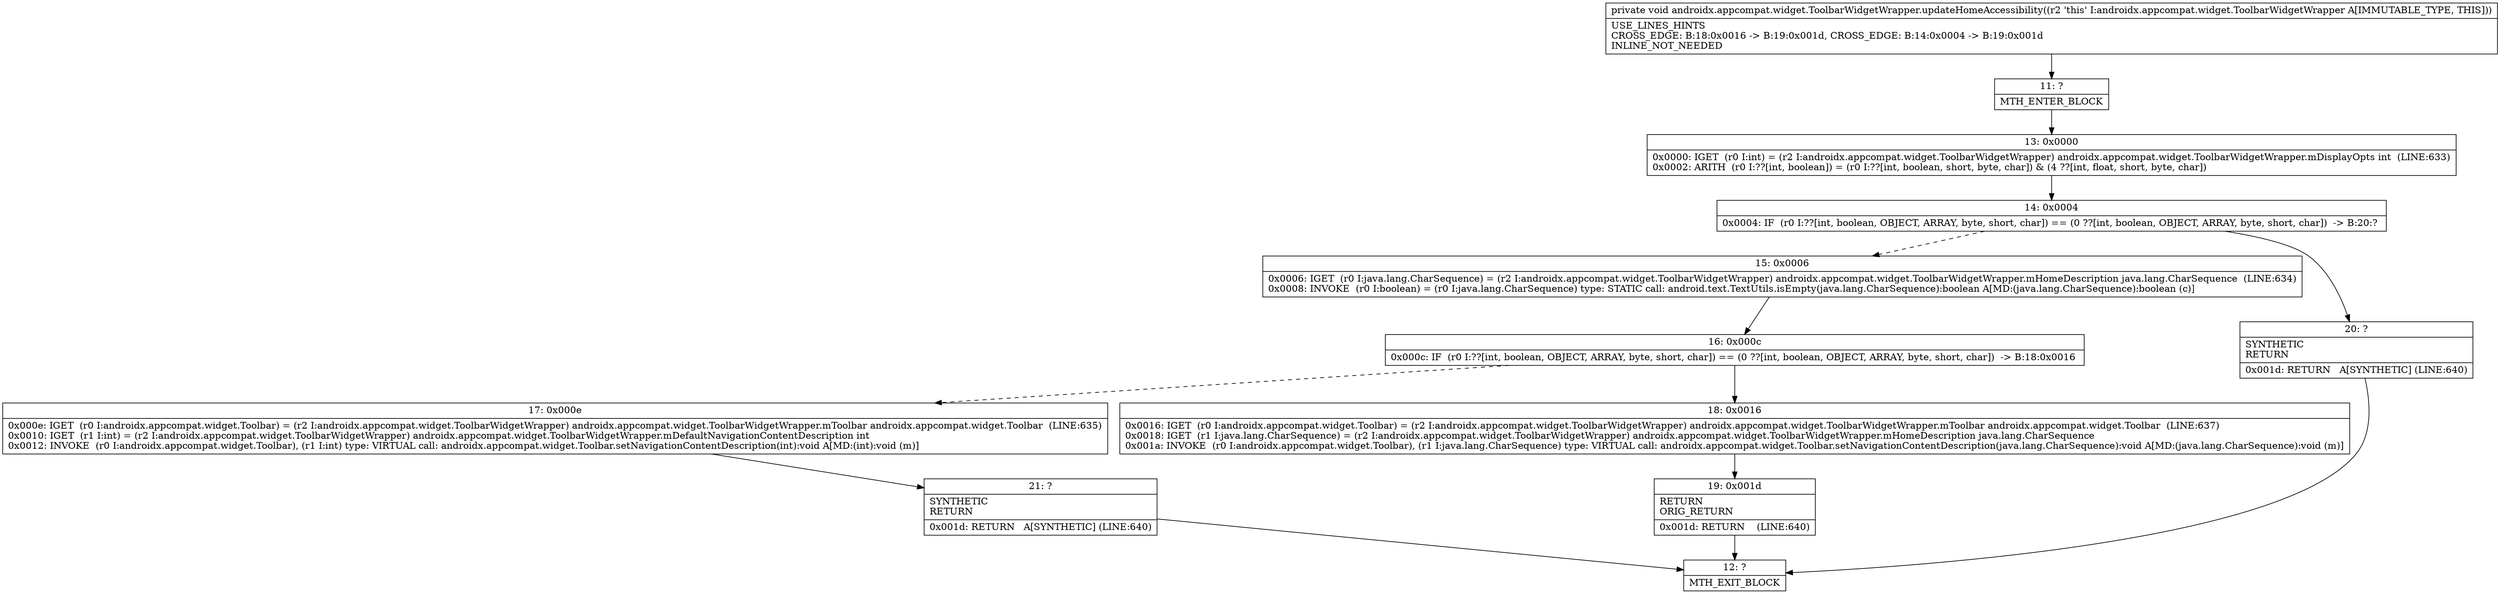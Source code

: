 digraph "CFG forandroidx.appcompat.widget.ToolbarWidgetWrapper.updateHomeAccessibility()V" {
Node_11 [shape=record,label="{11\:\ ?|MTH_ENTER_BLOCK\l}"];
Node_13 [shape=record,label="{13\:\ 0x0000|0x0000: IGET  (r0 I:int) = (r2 I:androidx.appcompat.widget.ToolbarWidgetWrapper) androidx.appcompat.widget.ToolbarWidgetWrapper.mDisplayOpts int  (LINE:633)\l0x0002: ARITH  (r0 I:??[int, boolean]) = (r0 I:??[int, boolean, short, byte, char]) & (4 ??[int, float, short, byte, char]) \l}"];
Node_14 [shape=record,label="{14\:\ 0x0004|0x0004: IF  (r0 I:??[int, boolean, OBJECT, ARRAY, byte, short, char]) == (0 ??[int, boolean, OBJECT, ARRAY, byte, short, char])  \-\> B:20:? \l}"];
Node_15 [shape=record,label="{15\:\ 0x0006|0x0006: IGET  (r0 I:java.lang.CharSequence) = (r2 I:androidx.appcompat.widget.ToolbarWidgetWrapper) androidx.appcompat.widget.ToolbarWidgetWrapper.mHomeDescription java.lang.CharSequence  (LINE:634)\l0x0008: INVOKE  (r0 I:boolean) = (r0 I:java.lang.CharSequence) type: STATIC call: android.text.TextUtils.isEmpty(java.lang.CharSequence):boolean A[MD:(java.lang.CharSequence):boolean (c)]\l}"];
Node_16 [shape=record,label="{16\:\ 0x000c|0x000c: IF  (r0 I:??[int, boolean, OBJECT, ARRAY, byte, short, char]) == (0 ??[int, boolean, OBJECT, ARRAY, byte, short, char])  \-\> B:18:0x0016 \l}"];
Node_17 [shape=record,label="{17\:\ 0x000e|0x000e: IGET  (r0 I:androidx.appcompat.widget.Toolbar) = (r2 I:androidx.appcompat.widget.ToolbarWidgetWrapper) androidx.appcompat.widget.ToolbarWidgetWrapper.mToolbar androidx.appcompat.widget.Toolbar  (LINE:635)\l0x0010: IGET  (r1 I:int) = (r2 I:androidx.appcompat.widget.ToolbarWidgetWrapper) androidx.appcompat.widget.ToolbarWidgetWrapper.mDefaultNavigationContentDescription int \l0x0012: INVOKE  (r0 I:androidx.appcompat.widget.Toolbar), (r1 I:int) type: VIRTUAL call: androidx.appcompat.widget.Toolbar.setNavigationContentDescription(int):void A[MD:(int):void (m)]\l}"];
Node_21 [shape=record,label="{21\:\ ?|SYNTHETIC\lRETURN\l|0x001d: RETURN   A[SYNTHETIC] (LINE:640)\l}"];
Node_12 [shape=record,label="{12\:\ ?|MTH_EXIT_BLOCK\l}"];
Node_18 [shape=record,label="{18\:\ 0x0016|0x0016: IGET  (r0 I:androidx.appcompat.widget.Toolbar) = (r2 I:androidx.appcompat.widget.ToolbarWidgetWrapper) androidx.appcompat.widget.ToolbarWidgetWrapper.mToolbar androidx.appcompat.widget.Toolbar  (LINE:637)\l0x0018: IGET  (r1 I:java.lang.CharSequence) = (r2 I:androidx.appcompat.widget.ToolbarWidgetWrapper) androidx.appcompat.widget.ToolbarWidgetWrapper.mHomeDescription java.lang.CharSequence \l0x001a: INVOKE  (r0 I:androidx.appcompat.widget.Toolbar), (r1 I:java.lang.CharSequence) type: VIRTUAL call: androidx.appcompat.widget.Toolbar.setNavigationContentDescription(java.lang.CharSequence):void A[MD:(java.lang.CharSequence):void (m)]\l}"];
Node_19 [shape=record,label="{19\:\ 0x001d|RETURN\lORIG_RETURN\l|0x001d: RETURN    (LINE:640)\l}"];
Node_20 [shape=record,label="{20\:\ ?|SYNTHETIC\lRETURN\l|0x001d: RETURN   A[SYNTHETIC] (LINE:640)\l}"];
MethodNode[shape=record,label="{private void androidx.appcompat.widget.ToolbarWidgetWrapper.updateHomeAccessibility((r2 'this' I:androidx.appcompat.widget.ToolbarWidgetWrapper A[IMMUTABLE_TYPE, THIS]))  | USE_LINES_HINTS\lCROSS_EDGE: B:18:0x0016 \-\> B:19:0x001d, CROSS_EDGE: B:14:0x0004 \-\> B:19:0x001d\lINLINE_NOT_NEEDED\l}"];
MethodNode -> Node_11;Node_11 -> Node_13;
Node_13 -> Node_14;
Node_14 -> Node_15[style=dashed];
Node_14 -> Node_20;
Node_15 -> Node_16;
Node_16 -> Node_17[style=dashed];
Node_16 -> Node_18;
Node_17 -> Node_21;
Node_21 -> Node_12;
Node_18 -> Node_19;
Node_19 -> Node_12;
Node_20 -> Node_12;
}

